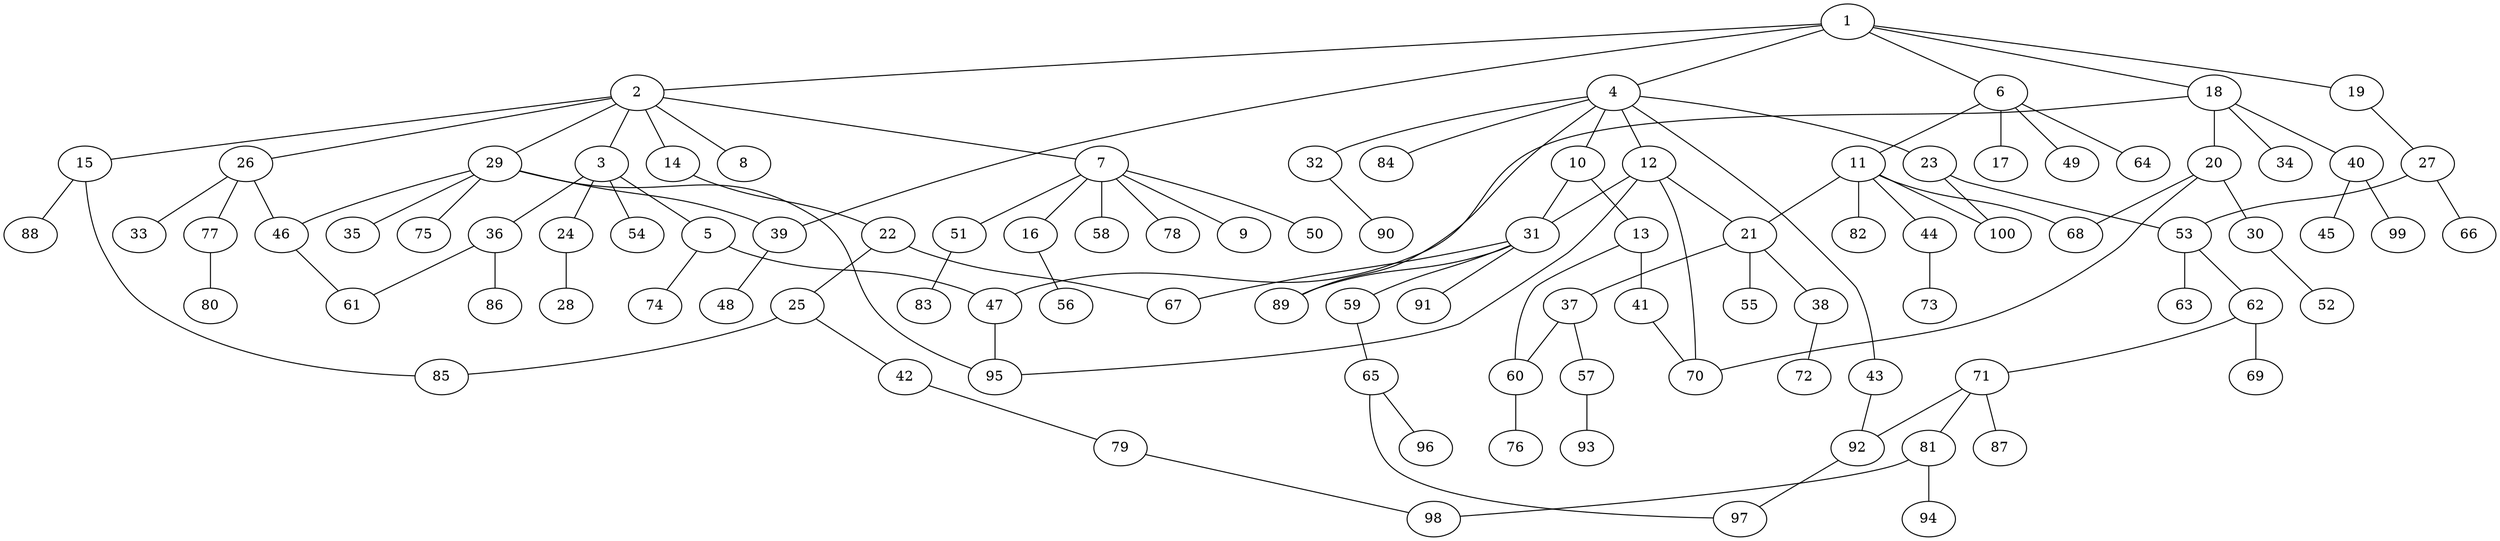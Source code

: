 graph graphname {1--2
1--4
1--6
1--18
1--19
1--39
2--3
2--7
2--8
2--14
2--15
2--26
2--29
3--5
3--24
3--36
3--54
4--10
4--12
4--23
4--32
4--43
4--84
4--89
5--47
5--74
6--11
6--17
6--49
6--64
7--9
7--16
7--50
7--51
7--58
7--78
10--13
10--31
11--21
11--44
11--68
11--82
11--100
12--21
12--31
12--70
12--95
13--41
13--60
14--22
15--85
15--88
16--56
18--20
18--34
18--40
18--47
19--27
20--30
20--68
20--70
21--37
21--38
21--55
22--25
22--67
23--53
23--100
24--28
25--42
25--85
26--33
26--46
26--77
27--53
27--66
29--35
29--39
29--46
29--75
29--95
30--52
31--59
31--67
31--89
31--91
32--90
36--61
36--86
37--57
37--60
38--72
39--48
40--45
40--99
41--70
42--79
43--92
44--73
46--61
47--95
51--83
53--62
53--63
57--93
59--65
60--76
62--69
62--71
65--96
65--97
71--81
71--87
71--92
77--80
79--98
81--94
81--98
92--97
}